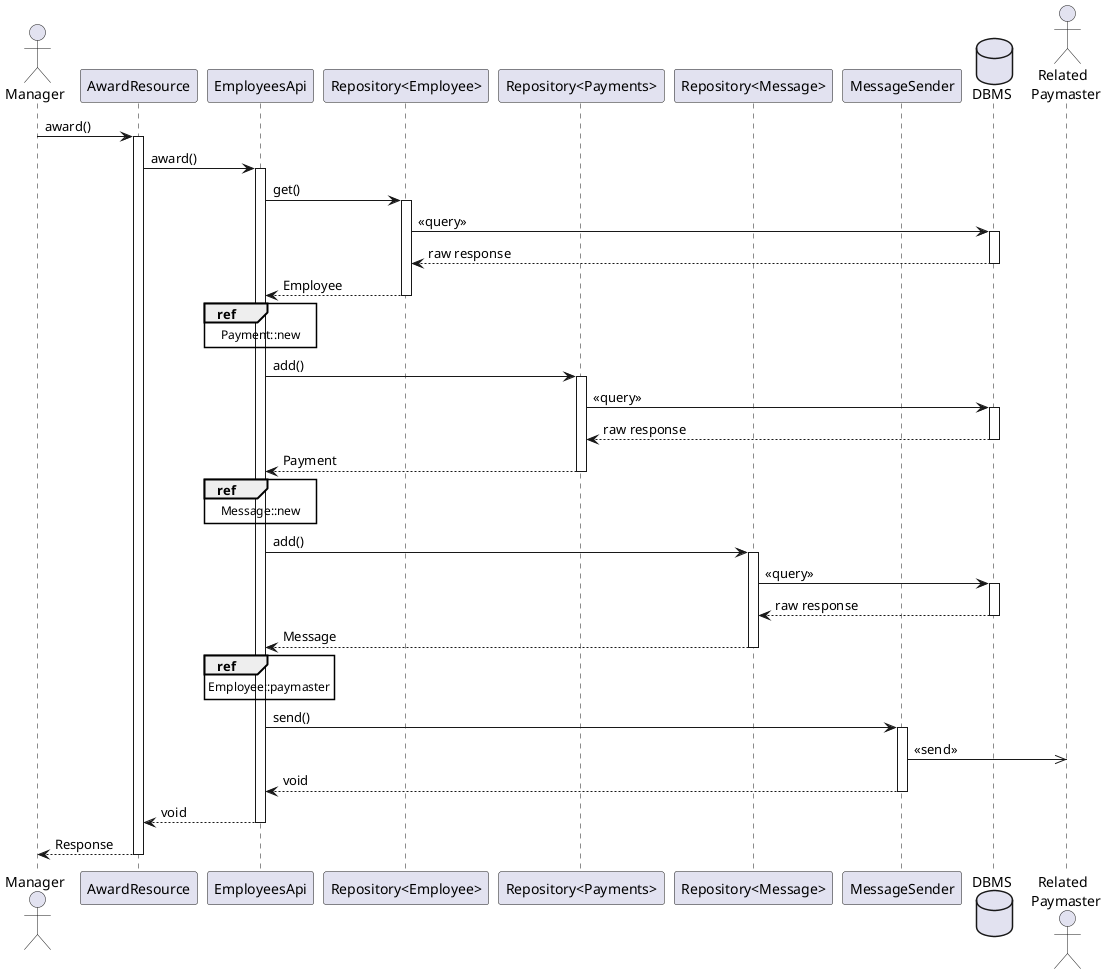 @startuml

actor Manager as manager
participant AwardResource as resource
participant EmployeesApi as api
participant "Repository<Employee>" as employees
participant "Repository<Payments>" as payments
participant "Repository<Message>" as messages
participant "MessageSender" as sender
database DBMS
actor "Related \n Paymaster" as paymaster

manager -> resource : award()
activate resource
resource -> api : award()
activate api

''''' get awarded employee
api -> employees : get()
activate employees
employees -> DBMS : <<query>>
activate DBMS
DBMS --> employees : raw response
deactivate DBMS
employees --> api : Employee
deactivate employees

''''' add new payment
ref over api : Payment::new
api -> payments : add()
activate payments
payments -> DBMS : <<query>>
activate DBMS
DBMS --> payments : raw response
deactivate DBMS
payments --> api : Payment
deactivate payments

''''' create message
ref over api : Message::new
api -> messages : add()
activate messages
messages -> DBMS : <<query>>
activate DBMS
DBMS --> messages : raw response
deactivate DBMS
messages --> api : Message
deactivate messages

''''' send a message to the paymaster
ref over api : Employee::paymaster
api -> sender : send()
activate sender
sender ->> paymaster : <<send>>
sender --> api : void
deactivate sender

api -->  resource : void
deactivate api
resource --> manager : Response
deactivate resource

@enduml